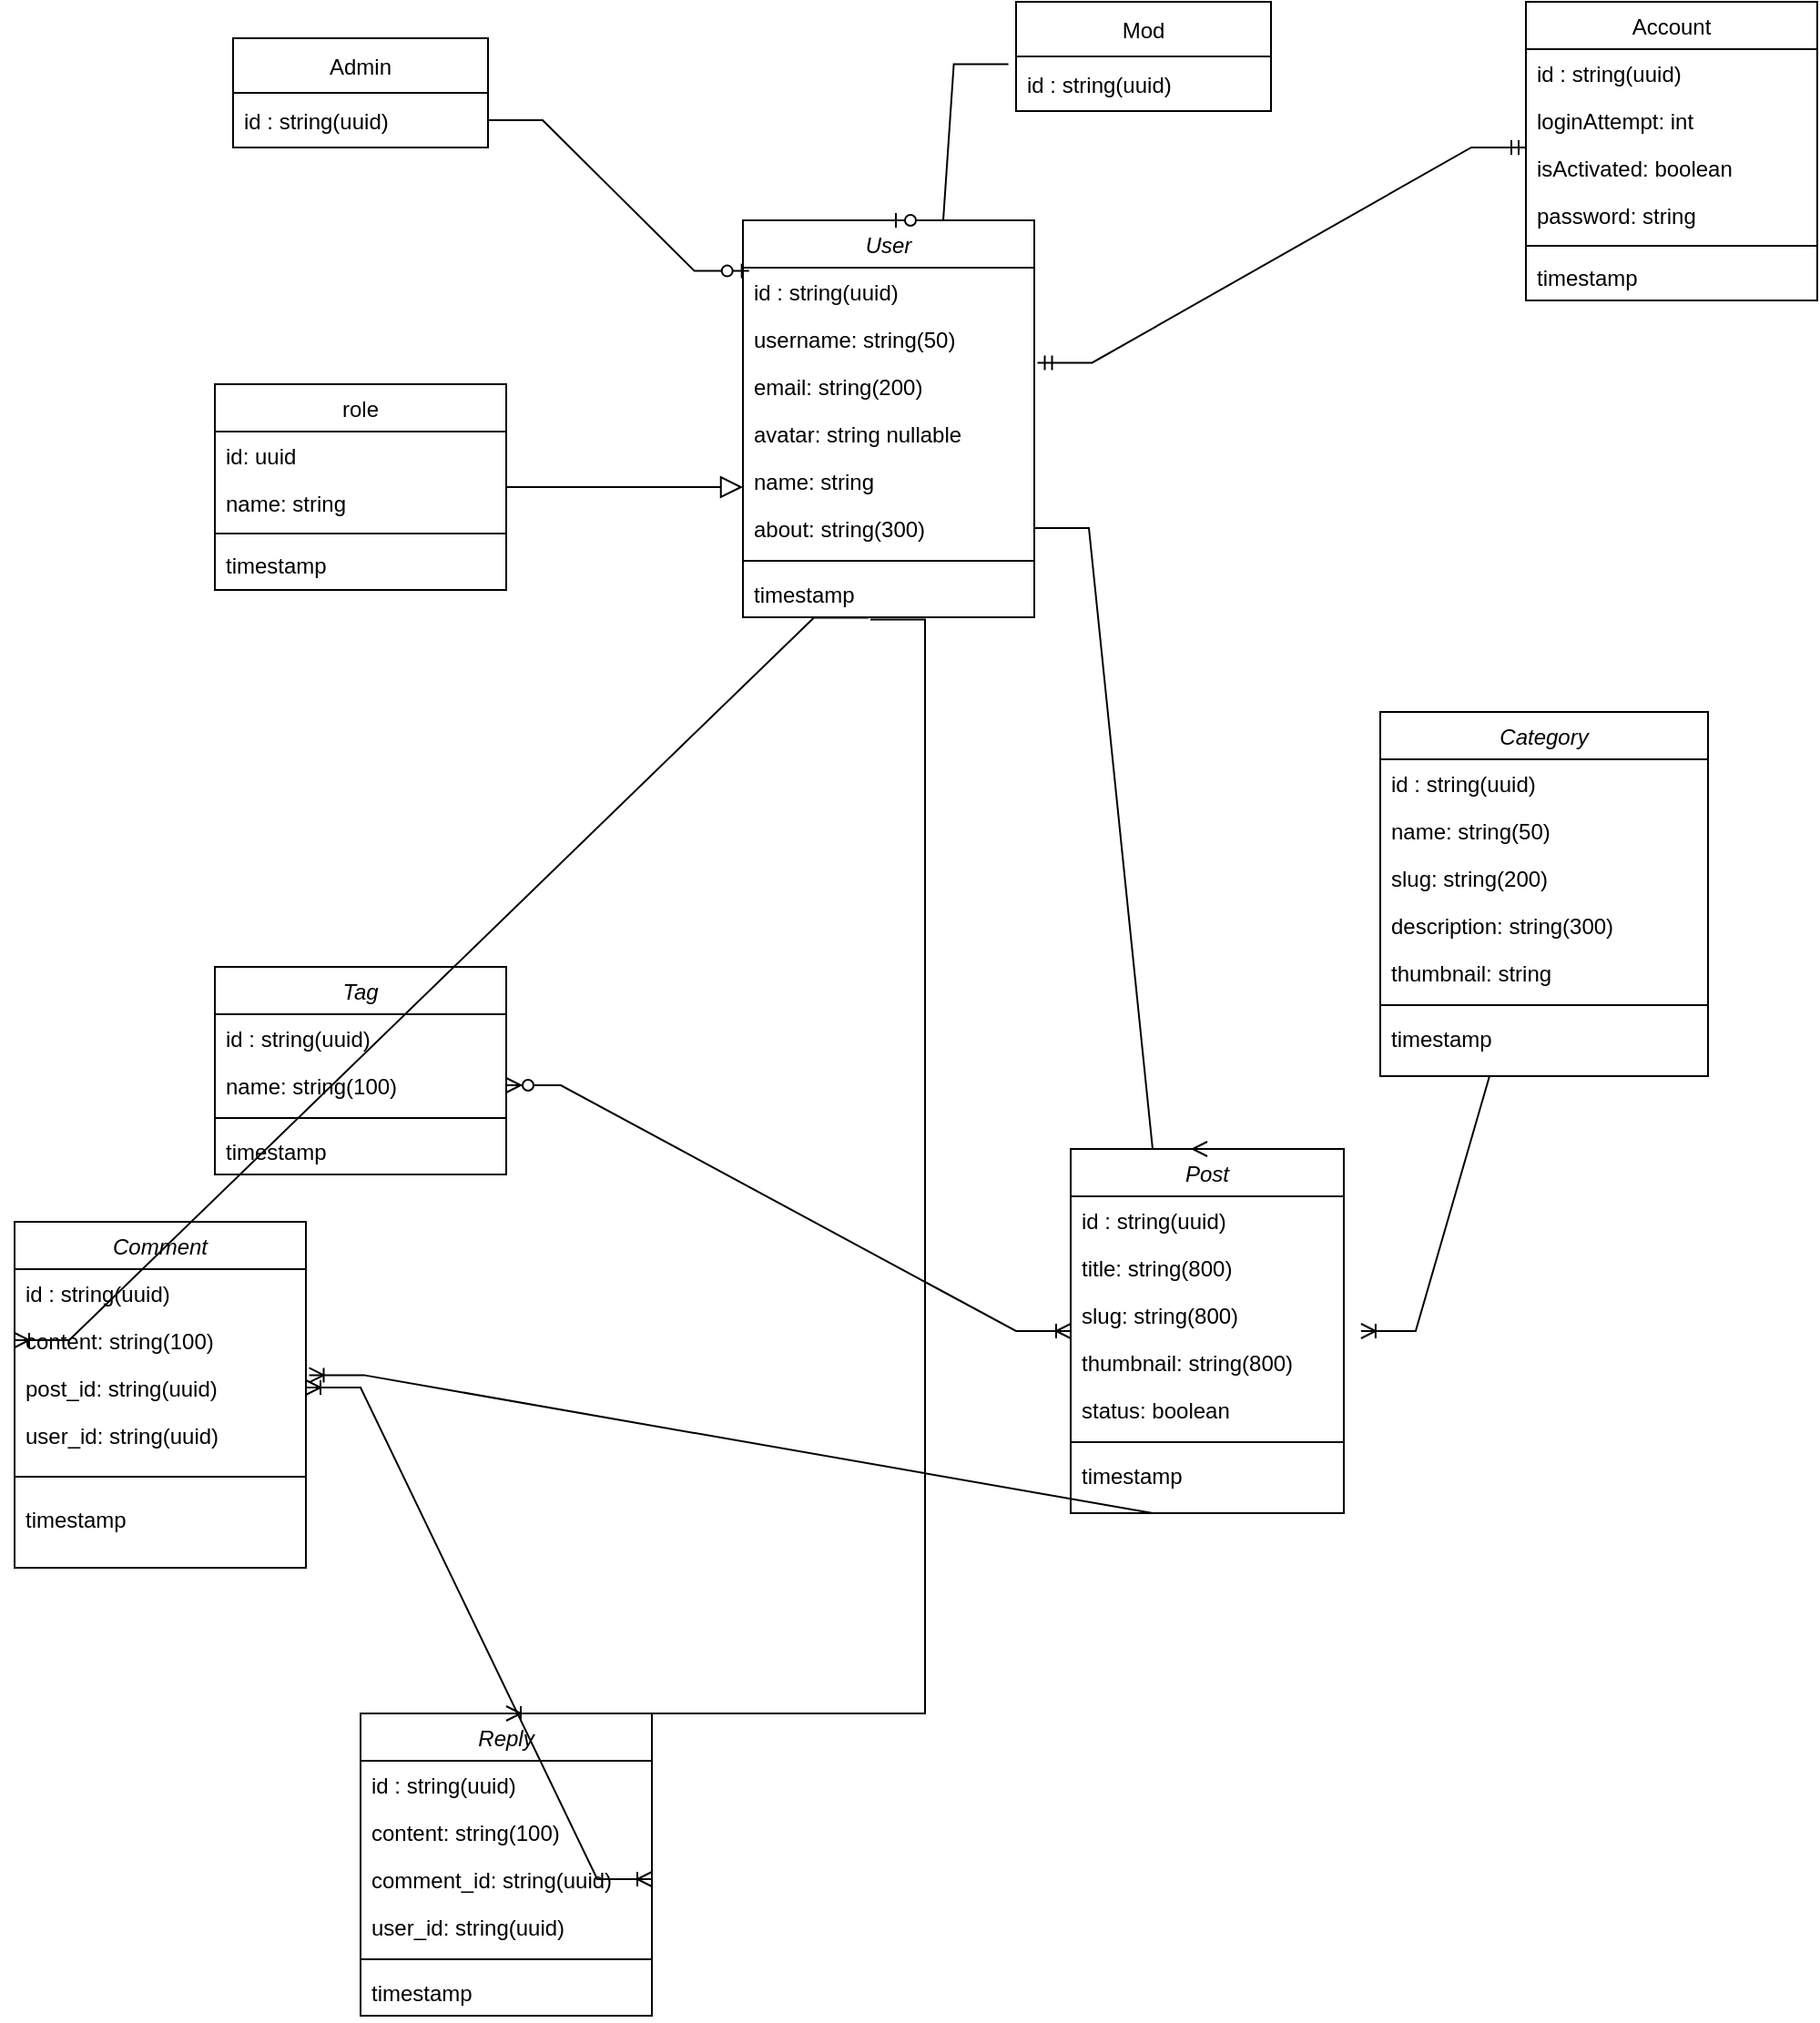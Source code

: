 <mxfile version="15.7.4" type="github">
  <diagram id="C5RBs43oDa-KdzZeNtuy" name="Auth">
    <mxGraphModel dx="-131" dy="547" grid="1" gridSize="10" guides="1" tooltips="1" connect="1" arrows="1" fold="1" page="1" pageScale="1" pageWidth="1169" pageHeight="1654" background="none" math="0" shadow="0">
      <root>
        <mxCell id="WIyWlLk6GJQsqaUBKTNV-0" />
        <mxCell id="WIyWlLk6GJQsqaUBKTNV-1" parent="WIyWlLk6GJQsqaUBKTNV-0" />
        <mxCell id="zkfFHV4jXpPFQw0GAbJ--6" value="role" style="swimlane;fontStyle=0;align=center;verticalAlign=top;childLayout=stackLayout;horizontal=1;startSize=26;horizontalStack=0;resizeParent=1;resizeLast=0;collapsible=1;marginBottom=0;rounded=0;shadow=0;strokeWidth=1;" parent="WIyWlLk6GJQsqaUBKTNV-1" vertex="1">
          <mxGeometry x="1880" y="590" width="160" height="113" as="geometry">
            <mxRectangle x="130" y="380" width="160" height="26" as="alternateBounds" />
          </mxGeometry>
        </mxCell>
        <mxCell id="zkfFHV4jXpPFQw0GAbJ--7" value="id: uuid" style="text;align=left;verticalAlign=top;spacingLeft=4;spacingRight=4;overflow=hidden;rotatable=0;points=[[0,0.5],[1,0.5]];portConstraint=eastwest;" parent="zkfFHV4jXpPFQw0GAbJ--6" vertex="1">
          <mxGeometry y="26" width="160" height="26" as="geometry" />
        </mxCell>
        <mxCell id="zkfFHV4jXpPFQw0GAbJ--8" value="name: string" style="text;align=left;verticalAlign=top;spacingLeft=4;spacingRight=4;overflow=hidden;rotatable=0;points=[[0,0.5],[1,0.5]];portConstraint=eastwest;rounded=0;shadow=0;html=0;" parent="zkfFHV4jXpPFQw0GAbJ--6" vertex="1">
          <mxGeometry y="52" width="160" height="26" as="geometry" />
        </mxCell>
        <mxCell id="zkfFHV4jXpPFQw0GAbJ--9" value="" style="line;html=1;strokeWidth=1;align=left;verticalAlign=middle;spacingTop=-1;spacingLeft=3;spacingRight=3;rotatable=0;labelPosition=right;points=[];portConstraint=eastwest;" parent="zkfFHV4jXpPFQw0GAbJ--6" vertex="1">
          <mxGeometry y="78" width="160" height="8" as="geometry" />
        </mxCell>
        <mxCell id="zkfFHV4jXpPFQw0GAbJ--11" value="timestamp" style="text;align=left;verticalAlign=top;spacingLeft=4;spacingRight=4;overflow=hidden;rotatable=0;points=[[0,0.5],[1,0.5]];portConstraint=eastwest;" parent="zkfFHV4jXpPFQw0GAbJ--6" vertex="1">
          <mxGeometry y="86" width="160" height="26" as="geometry" />
        </mxCell>
        <mxCell id="zkfFHV4jXpPFQw0GAbJ--0" value="User" style="swimlane;fontStyle=2;align=center;verticalAlign=top;childLayout=stackLayout;horizontal=1;startSize=26;horizontalStack=0;resizeParent=1;resizeLast=0;collapsible=1;marginBottom=0;rounded=0;shadow=0;strokeWidth=1;" parent="WIyWlLk6GJQsqaUBKTNV-1" vertex="1">
          <mxGeometry x="2170" y="500" width="160" height="218" as="geometry">
            <mxRectangle x="220" y="120" width="160" height="26" as="alternateBounds" />
          </mxGeometry>
        </mxCell>
        <mxCell id="zkfFHV4jXpPFQw0GAbJ--1" value="id : string(uuid)   " style="text;align=left;verticalAlign=top;spacingLeft=4;spacingRight=4;overflow=hidden;rotatable=0;points=[[0,0.5],[1,0.5]];portConstraint=eastwest;" parent="zkfFHV4jXpPFQw0GAbJ--0" vertex="1">
          <mxGeometry y="26" width="160" height="26" as="geometry" />
        </mxCell>
        <mxCell id="zkfFHV4jXpPFQw0GAbJ--2" value="username: string(50)" style="text;align=left;verticalAlign=top;spacingLeft=4;spacingRight=4;overflow=hidden;rotatable=0;points=[[0,0.5],[1,0.5]];portConstraint=eastwest;rounded=0;shadow=0;html=0;" parent="zkfFHV4jXpPFQw0GAbJ--0" vertex="1">
          <mxGeometry y="52" width="160" height="26" as="geometry" />
        </mxCell>
        <mxCell id="8ahOiuKOvg-2XxiuUH9s-10" value="email: string(200)" style="text;align=left;verticalAlign=top;spacingLeft=4;spacingRight=4;overflow=hidden;rotatable=0;points=[[0,0.5],[1,0.5]];portConstraint=eastwest;rounded=0;shadow=0;html=0;" parent="zkfFHV4jXpPFQw0GAbJ--0" vertex="1">
          <mxGeometry y="78" width="160" height="26" as="geometry" />
        </mxCell>
        <mxCell id="8ahOiuKOvg-2XxiuUH9s-11" value="avatar: string nullable" style="text;align=left;verticalAlign=top;spacingLeft=4;spacingRight=4;overflow=hidden;rotatable=0;points=[[0,0.5],[1,0.5]];portConstraint=eastwest;rounded=0;shadow=0;html=0;" parent="zkfFHV4jXpPFQw0GAbJ--0" vertex="1">
          <mxGeometry y="104" width="160" height="26" as="geometry" />
        </mxCell>
        <mxCell id="8ahOiuKOvg-2XxiuUH9s-13" value="name: string" style="text;align=left;verticalAlign=top;spacingLeft=4;spacingRight=4;overflow=hidden;rotatable=0;points=[[0,0.5],[1,0.5]];portConstraint=eastwest;rounded=0;shadow=0;html=0;" parent="zkfFHV4jXpPFQw0GAbJ--0" vertex="1">
          <mxGeometry y="130" width="160" height="26" as="geometry" />
        </mxCell>
        <mxCell id="8ahOiuKOvg-2XxiuUH9s-14" value="about: string(300)" style="text;align=left;verticalAlign=top;spacingLeft=4;spacingRight=4;overflow=hidden;rotatable=0;points=[[0,0.5],[1,0.5]];portConstraint=eastwest;rounded=0;shadow=0;html=0;" parent="zkfFHV4jXpPFQw0GAbJ--0" vertex="1">
          <mxGeometry y="156" width="160" height="26" as="geometry" />
        </mxCell>
        <mxCell id="zkfFHV4jXpPFQw0GAbJ--4" value="" style="line;html=1;strokeWidth=1;align=left;verticalAlign=middle;spacingTop=-1;spacingLeft=3;spacingRight=3;rotatable=0;labelPosition=right;points=[];portConstraint=eastwest;" parent="zkfFHV4jXpPFQw0GAbJ--0" vertex="1">
          <mxGeometry y="182" width="160" height="10" as="geometry" />
        </mxCell>
        <mxCell id="8ahOiuKOvg-2XxiuUH9s-12" value="timestamp" style="text;align=left;verticalAlign=top;spacingLeft=4;spacingRight=4;overflow=hidden;rotatable=0;points=[[0,0.5],[1,0.5]];portConstraint=eastwest;rounded=0;shadow=0;html=0;" parent="zkfFHV4jXpPFQw0GAbJ--0" vertex="1">
          <mxGeometry y="192" width="160" height="26" as="geometry" />
        </mxCell>
        <mxCell id="zkfFHV4jXpPFQw0GAbJ--12" value="" style="endArrow=block;endSize=10;endFill=0;shadow=0;strokeWidth=1;rounded=0;edgeStyle=elbowEdgeStyle;elbow=vertical;" parent="WIyWlLk6GJQsqaUBKTNV-1" source="zkfFHV4jXpPFQw0GAbJ--6" target="zkfFHV4jXpPFQw0GAbJ--0" edge="1">
          <mxGeometry width="160" relative="1" as="geometry">
            <mxPoint x="1920" y="303" as="sourcePoint" />
            <mxPoint x="1920" y="303" as="targetPoint" />
          </mxGeometry>
        </mxCell>
        <mxCell id="zkfFHV4jXpPFQw0GAbJ--17" value="Account" style="swimlane;fontStyle=0;align=center;verticalAlign=top;childLayout=stackLayout;horizontal=1;startSize=26;horizontalStack=0;resizeParent=1;resizeLast=0;collapsible=1;marginBottom=0;rounded=0;shadow=0;strokeWidth=1;" parent="WIyWlLk6GJQsqaUBKTNV-1" vertex="1">
          <mxGeometry x="2600" y="380" width="160" height="164" as="geometry">
            <mxRectangle x="550" y="140" width="160" height="26" as="alternateBounds" />
          </mxGeometry>
        </mxCell>
        <mxCell id="zkfFHV4jXpPFQw0GAbJ--18" value="id : string(uuid)   " style="text;align=left;verticalAlign=top;spacingLeft=4;spacingRight=4;overflow=hidden;rotatable=0;points=[[0,0.5],[1,0.5]];portConstraint=eastwest;" parent="zkfFHV4jXpPFQw0GAbJ--17" vertex="1">
          <mxGeometry y="26" width="160" height="26" as="geometry" />
        </mxCell>
        <mxCell id="zkfFHV4jXpPFQw0GAbJ--19" value="loginAttempt: int" style="text;align=left;verticalAlign=top;spacingLeft=4;spacingRight=4;overflow=hidden;rotatable=0;points=[[0,0.5],[1,0.5]];portConstraint=eastwest;rounded=0;shadow=0;html=0;" parent="zkfFHV4jXpPFQw0GAbJ--17" vertex="1">
          <mxGeometry y="52" width="160" height="26" as="geometry" />
        </mxCell>
        <mxCell id="zkfFHV4jXpPFQw0GAbJ--20" value="isActivated: boolean" style="text;align=left;verticalAlign=top;spacingLeft=4;spacingRight=4;overflow=hidden;rotatable=0;points=[[0,0.5],[1,0.5]];portConstraint=eastwest;rounded=0;shadow=0;html=0;" parent="zkfFHV4jXpPFQw0GAbJ--17" vertex="1">
          <mxGeometry y="78" width="160" height="26" as="geometry" />
        </mxCell>
        <mxCell id="ztOU8l-xPXGig7bsPqIB-9" value="password: string" style="text;align=left;verticalAlign=top;spacingLeft=4;spacingRight=4;overflow=hidden;rotatable=0;points=[[0,0.5],[1,0.5]];portConstraint=eastwest;" parent="zkfFHV4jXpPFQw0GAbJ--17" vertex="1">
          <mxGeometry y="104" width="160" height="26" as="geometry" />
        </mxCell>
        <mxCell id="zkfFHV4jXpPFQw0GAbJ--23" value="" style="line;html=1;strokeWidth=1;align=left;verticalAlign=middle;spacingTop=-1;spacingLeft=3;spacingRight=3;rotatable=0;labelPosition=right;points=[];portConstraint=eastwest;" parent="zkfFHV4jXpPFQw0GAbJ--17" vertex="1">
          <mxGeometry y="130" width="160" height="8" as="geometry" />
        </mxCell>
        <mxCell id="zkfFHV4jXpPFQw0GAbJ--24" value="timestamp" style="text;align=left;verticalAlign=top;spacingLeft=4;spacingRight=4;overflow=hidden;rotatable=0;points=[[0,0.5],[1,0.5]];portConstraint=eastwest;" parent="zkfFHV4jXpPFQw0GAbJ--17" vertex="1">
          <mxGeometry y="138" width="160" height="26" as="geometry" />
        </mxCell>
        <mxCell id="8ahOiuKOvg-2XxiuUH9s-16" value="Admin" style="swimlane;fontStyle=0;childLayout=stackLayout;horizontal=1;startSize=30;horizontalStack=0;resizeParent=1;resizeParentMax=0;resizeLast=0;collapsible=1;marginBottom=0;" parent="WIyWlLk6GJQsqaUBKTNV-1" vertex="1">
          <mxGeometry x="1890" y="400" width="140" height="60" as="geometry" />
        </mxCell>
        <mxCell id="8ahOiuKOvg-2XxiuUH9s-29" value="id : string(uuid)   " style="text;strokeColor=none;fillColor=none;align=left;verticalAlign=middle;spacingLeft=4;spacingRight=4;overflow=hidden;points=[[0,0.5],[1,0.5]];portConstraint=eastwest;rotatable=0;" parent="8ahOiuKOvg-2XxiuUH9s-16" vertex="1">
          <mxGeometry y="30" width="140" height="30" as="geometry" />
        </mxCell>
        <mxCell id="8ahOiuKOvg-2XxiuUH9s-23" value="Mod" style="swimlane;fontStyle=0;childLayout=stackLayout;horizontal=1;startSize=30;horizontalStack=0;resizeParent=1;resizeParentMax=0;resizeLast=0;collapsible=1;marginBottom=0;" parent="WIyWlLk6GJQsqaUBKTNV-1" vertex="1">
          <mxGeometry x="2320" y="380" width="140" height="60" as="geometry" />
        </mxCell>
        <mxCell id="8ahOiuKOvg-2XxiuUH9s-28" value="id : string(uuid)   " style="text;strokeColor=none;fillColor=none;align=left;verticalAlign=middle;spacingLeft=4;spacingRight=4;overflow=hidden;points=[[0,0.5],[1,0.5]];portConstraint=eastwest;rotatable=0;" parent="8ahOiuKOvg-2XxiuUH9s-23" vertex="1">
          <mxGeometry y="30" width="140" height="30" as="geometry" />
        </mxCell>
        <mxCell id="ztOU8l-xPXGig7bsPqIB-0" value="Post" style="swimlane;fontStyle=2;align=center;verticalAlign=top;childLayout=stackLayout;horizontal=1;startSize=26;horizontalStack=0;resizeParent=1;resizeLast=0;collapsible=1;marginBottom=0;rounded=0;shadow=0;strokeWidth=1;" parent="WIyWlLk6GJQsqaUBKTNV-1" vertex="1">
          <mxGeometry x="2350" y="1010" width="150" height="200" as="geometry">
            <mxRectangle x="220" y="120" width="160" height="26" as="alternateBounds" />
          </mxGeometry>
        </mxCell>
        <mxCell id="ztOU8l-xPXGig7bsPqIB-1" value="id : string(uuid)   " style="text;align=left;verticalAlign=top;spacingLeft=4;spacingRight=4;overflow=hidden;rotatable=0;points=[[0,0.5],[1,0.5]];portConstraint=eastwest;" parent="ztOU8l-xPXGig7bsPqIB-0" vertex="1">
          <mxGeometry y="26" width="150" height="26" as="geometry" />
        </mxCell>
        <mxCell id="ztOU8l-xPXGig7bsPqIB-2" value="title: string(800)" style="text;align=left;verticalAlign=top;spacingLeft=4;spacingRight=4;overflow=hidden;rotatable=0;points=[[0,0.5],[1,0.5]];portConstraint=eastwest;rounded=0;shadow=0;html=0;" parent="ztOU8l-xPXGig7bsPqIB-0" vertex="1">
          <mxGeometry y="52" width="150" height="26" as="geometry" />
        </mxCell>
        <mxCell id="ztOU8l-xPXGig7bsPqIB-3" value="slug: string(800)" style="text;align=left;verticalAlign=top;spacingLeft=4;spacingRight=4;overflow=hidden;rotatable=0;points=[[0,0.5],[1,0.5]];portConstraint=eastwest;rounded=0;shadow=0;html=0;" parent="ztOU8l-xPXGig7bsPqIB-0" vertex="1">
          <mxGeometry y="78" width="150" height="26" as="geometry" />
        </mxCell>
        <mxCell id="ztOU8l-xPXGig7bsPqIB-4" value="thumbnail: string(800)" style="text;align=left;verticalAlign=top;spacingLeft=4;spacingRight=4;overflow=hidden;rotatable=0;points=[[0,0.5],[1,0.5]];portConstraint=eastwest;rounded=0;shadow=0;html=0;" parent="ztOU8l-xPXGig7bsPqIB-0" vertex="1">
          <mxGeometry y="104" width="150" height="26" as="geometry" />
        </mxCell>
        <mxCell id="ztOU8l-xPXGig7bsPqIB-5" value="status: boolean" style="text;align=left;verticalAlign=top;spacingLeft=4;spacingRight=4;overflow=hidden;rotatable=0;points=[[0,0.5],[1,0.5]];portConstraint=eastwest;rounded=0;shadow=0;html=0;" parent="ztOU8l-xPXGig7bsPqIB-0" vertex="1">
          <mxGeometry y="130" width="150" height="26" as="geometry" />
        </mxCell>
        <mxCell id="ztOU8l-xPXGig7bsPqIB-7" value="" style="line;html=1;strokeWidth=1;align=left;verticalAlign=middle;spacingTop=-1;spacingLeft=3;spacingRight=3;rotatable=0;labelPosition=right;points=[];portConstraint=eastwest;" parent="ztOU8l-xPXGig7bsPqIB-0" vertex="1">
          <mxGeometry y="156" width="150" height="10" as="geometry" />
        </mxCell>
        <mxCell id="ztOU8l-xPXGig7bsPqIB-8" value="timestamp" style="text;align=left;verticalAlign=top;spacingLeft=4;spacingRight=4;overflow=hidden;rotatable=0;points=[[0,0.5],[1,0.5]];portConstraint=eastwest;rounded=0;shadow=0;html=0;" parent="ztOU8l-xPXGig7bsPqIB-0" vertex="1">
          <mxGeometry y="166" width="150" height="26" as="geometry" />
        </mxCell>
        <mxCell id="fmTZD8M50XWUZWe3kRX2-0" value="Category" style="swimlane;fontStyle=2;align=center;verticalAlign=top;childLayout=stackLayout;horizontal=1;startSize=26;horizontalStack=0;resizeParent=1;resizeLast=0;collapsible=1;marginBottom=0;rounded=0;shadow=0;strokeWidth=1;" parent="WIyWlLk6GJQsqaUBKTNV-1" vertex="1">
          <mxGeometry x="2520" y="770" width="180" height="200" as="geometry">
            <mxRectangle x="220" y="120" width="160" height="26" as="alternateBounds" />
          </mxGeometry>
        </mxCell>
        <mxCell id="fmTZD8M50XWUZWe3kRX2-1" value="id : string(uuid)   " style="text;align=left;verticalAlign=top;spacingLeft=4;spacingRight=4;overflow=hidden;rotatable=0;points=[[0,0.5],[1,0.5]];portConstraint=eastwest;" parent="fmTZD8M50XWUZWe3kRX2-0" vertex="1">
          <mxGeometry y="26" width="180" height="26" as="geometry" />
        </mxCell>
        <mxCell id="fmTZD8M50XWUZWe3kRX2-2" value="name: string(50)" style="text;align=left;verticalAlign=top;spacingLeft=4;spacingRight=4;overflow=hidden;rotatable=0;points=[[0,0.5],[1,0.5]];portConstraint=eastwest;rounded=0;shadow=0;html=0;" parent="fmTZD8M50XWUZWe3kRX2-0" vertex="1">
          <mxGeometry y="52" width="180" height="26" as="geometry" />
        </mxCell>
        <mxCell id="fmTZD8M50XWUZWe3kRX2-3" value="slug: string(200)" style="text;align=left;verticalAlign=top;spacingLeft=4;spacingRight=4;overflow=hidden;rotatable=0;points=[[0,0.5],[1,0.5]];portConstraint=eastwest;rounded=0;shadow=0;html=0;" parent="fmTZD8M50XWUZWe3kRX2-0" vertex="1">
          <mxGeometry y="78" width="180" height="26" as="geometry" />
        </mxCell>
        <mxCell id="fmTZD8M50XWUZWe3kRX2-4" value="description: string(300)" style="text;align=left;verticalAlign=top;spacingLeft=4;spacingRight=4;overflow=hidden;rotatable=0;points=[[0,0.5],[1,0.5]];portConstraint=eastwest;rounded=0;shadow=0;html=0;" parent="fmTZD8M50XWUZWe3kRX2-0" vertex="1">
          <mxGeometry y="104" width="180" height="26" as="geometry" />
        </mxCell>
        <mxCell id="fmTZD8M50XWUZWe3kRX2-5" value="thumbnail: string" style="text;align=left;verticalAlign=top;spacingLeft=4;spacingRight=4;overflow=hidden;rotatable=0;points=[[0,0.5],[1,0.5]];portConstraint=eastwest;rounded=0;shadow=0;html=0;" parent="fmTZD8M50XWUZWe3kRX2-0" vertex="1">
          <mxGeometry y="130" width="180" height="26" as="geometry" />
        </mxCell>
        <mxCell id="fmTZD8M50XWUZWe3kRX2-7" value="" style="line;html=1;strokeWidth=1;align=left;verticalAlign=middle;spacingTop=-1;spacingLeft=3;spacingRight=3;rotatable=0;labelPosition=right;points=[];portConstraint=eastwest;" parent="fmTZD8M50XWUZWe3kRX2-0" vertex="1">
          <mxGeometry y="156" width="180" height="10" as="geometry" />
        </mxCell>
        <mxCell id="fmTZD8M50XWUZWe3kRX2-8" value="timestamp" style="text;align=left;verticalAlign=top;spacingLeft=4;spacingRight=4;overflow=hidden;rotatable=0;points=[[0,0.5],[1,0.5]];portConstraint=eastwest;rounded=0;shadow=0;html=0;" parent="fmTZD8M50XWUZWe3kRX2-0" vertex="1">
          <mxGeometry y="166" width="180" height="26" as="geometry" />
        </mxCell>
        <mxCell id="fmTZD8M50XWUZWe3kRX2-13" value="Tag" style="swimlane;fontStyle=2;align=center;verticalAlign=top;childLayout=stackLayout;horizontal=1;startSize=26;horizontalStack=0;resizeParent=1;resizeLast=0;collapsible=1;marginBottom=0;rounded=0;shadow=0;strokeWidth=1;" parent="WIyWlLk6GJQsqaUBKTNV-1" vertex="1">
          <mxGeometry x="1880" y="910" width="160" height="114" as="geometry">
            <mxRectangle x="220" y="120" width="160" height="26" as="alternateBounds" />
          </mxGeometry>
        </mxCell>
        <mxCell id="fmTZD8M50XWUZWe3kRX2-14" value="id : string(uuid)   " style="text;align=left;verticalAlign=top;spacingLeft=4;spacingRight=4;overflow=hidden;rotatable=0;points=[[0,0.5],[1,0.5]];portConstraint=eastwest;" parent="fmTZD8M50XWUZWe3kRX2-13" vertex="1">
          <mxGeometry y="26" width="160" height="26" as="geometry" />
        </mxCell>
        <mxCell id="fmTZD8M50XWUZWe3kRX2-15" value="name: string(100)" style="text;align=left;verticalAlign=top;spacingLeft=4;spacingRight=4;overflow=hidden;rotatable=0;points=[[0,0.5],[1,0.5]];portConstraint=eastwest;rounded=0;shadow=0;html=0;" parent="fmTZD8M50XWUZWe3kRX2-13" vertex="1">
          <mxGeometry y="52" width="160" height="26" as="geometry" />
        </mxCell>
        <mxCell id="fmTZD8M50XWUZWe3kRX2-19" value="" style="line;html=1;strokeWidth=1;align=left;verticalAlign=middle;spacingTop=-1;spacingLeft=3;spacingRight=3;rotatable=0;labelPosition=right;points=[];portConstraint=eastwest;" parent="fmTZD8M50XWUZWe3kRX2-13" vertex="1">
          <mxGeometry y="78" width="160" height="10" as="geometry" />
        </mxCell>
        <mxCell id="fmTZD8M50XWUZWe3kRX2-20" value="timestamp" style="text;align=left;verticalAlign=top;spacingLeft=4;spacingRight=4;overflow=hidden;rotatable=0;points=[[0,0.5],[1,0.5]];portConstraint=eastwest;rounded=0;shadow=0;html=0;" parent="fmTZD8M50XWUZWe3kRX2-13" vertex="1">
          <mxGeometry y="88" width="160" height="26" as="geometry" />
        </mxCell>
        <mxCell id="zjkfAK5zAED2k3VXuYGm-0" value="Comment" style="swimlane;fontStyle=2;align=center;verticalAlign=top;childLayout=stackLayout;horizontal=1;startSize=26;horizontalStack=0;resizeParent=1;resizeLast=0;collapsible=1;marginBottom=0;rounded=0;shadow=0;strokeWidth=1;" vertex="1" parent="WIyWlLk6GJQsqaUBKTNV-1">
          <mxGeometry x="1770" y="1050" width="160" height="190" as="geometry">
            <mxRectangle x="220" y="120" width="160" height="26" as="alternateBounds" />
          </mxGeometry>
        </mxCell>
        <mxCell id="zjkfAK5zAED2k3VXuYGm-1" value="id : string(uuid)   " style="text;align=left;verticalAlign=top;spacingLeft=4;spacingRight=4;overflow=hidden;rotatable=0;points=[[0,0.5],[1,0.5]];portConstraint=eastwest;" vertex="1" parent="zjkfAK5zAED2k3VXuYGm-0">
          <mxGeometry y="26" width="160" height="26" as="geometry" />
        </mxCell>
        <mxCell id="zjkfAK5zAED2k3VXuYGm-2" value="content: string(100)" style="text;align=left;verticalAlign=top;spacingLeft=4;spacingRight=4;overflow=hidden;rotatable=0;points=[[0,0.5],[1,0.5]];portConstraint=eastwest;rounded=0;shadow=0;html=0;" vertex="1" parent="zjkfAK5zAED2k3VXuYGm-0">
          <mxGeometry y="52" width="160" height="26" as="geometry" />
        </mxCell>
        <mxCell id="zjkfAK5zAED2k3VXuYGm-17" value="post_id: string(uuid)" style="text;align=left;verticalAlign=top;spacingLeft=4;spacingRight=4;overflow=hidden;rotatable=0;points=[[0,0.5],[1,0.5]];portConstraint=eastwest;rounded=0;shadow=0;html=0;" vertex="1" parent="zjkfAK5zAED2k3VXuYGm-0">
          <mxGeometry y="78" width="160" height="26" as="geometry" />
        </mxCell>
        <mxCell id="zjkfAK5zAED2k3VXuYGm-18" value="user_id: string(uuid)" style="text;align=left;verticalAlign=top;spacingLeft=4;spacingRight=4;overflow=hidden;rotatable=0;points=[[0,0.5],[1,0.5]];portConstraint=eastwest;rounded=0;shadow=0;html=0;" vertex="1" parent="zjkfAK5zAED2k3VXuYGm-0">
          <mxGeometry y="104" width="160" height="26" as="geometry" />
        </mxCell>
        <mxCell id="zjkfAK5zAED2k3VXuYGm-3" value="" style="line;html=1;strokeWidth=1;align=left;verticalAlign=middle;spacingTop=-1;spacingLeft=3;spacingRight=3;rotatable=0;labelPosition=right;points=[];portConstraint=eastwest;" vertex="1" parent="zjkfAK5zAED2k3VXuYGm-0">
          <mxGeometry y="130" width="160" height="20" as="geometry" />
        </mxCell>
        <mxCell id="zjkfAK5zAED2k3VXuYGm-4" value="timestamp" style="text;align=left;verticalAlign=top;spacingLeft=4;spacingRight=4;overflow=hidden;rotatable=0;points=[[0,0.5],[1,0.5]];portConstraint=eastwest;rounded=0;shadow=0;html=0;" vertex="1" parent="zjkfAK5zAED2k3VXuYGm-0">
          <mxGeometry y="150" width="160" height="30" as="geometry" />
        </mxCell>
        <mxCell id="zjkfAK5zAED2k3VXuYGm-7" value="Reply" style="swimlane;fontStyle=2;align=center;verticalAlign=top;childLayout=stackLayout;horizontal=1;startSize=26;horizontalStack=0;resizeParent=1;resizeLast=0;collapsible=1;marginBottom=0;rounded=0;shadow=0;strokeWidth=1;" vertex="1" parent="WIyWlLk6GJQsqaUBKTNV-1">
          <mxGeometry x="1960" y="1320" width="160" height="166" as="geometry">
            <mxRectangle x="220" y="120" width="160" height="26" as="alternateBounds" />
          </mxGeometry>
        </mxCell>
        <mxCell id="zjkfAK5zAED2k3VXuYGm-8" value="id : string(uuid)   " style="text;align=left;verticalAlign=top;spacingLeft=4;spacingRight=4;overflow=hidden;rotatable=0;points=[[0,0.5],[1,0.5]];portConstraint=eastwest;" vertex="1" parent="zjkfAK5zAED2k3VXuYGm-7">
          <mxGeometry y="26" width="160" height="26" as="geometry" />
        </mxCell>
        <mxCell id="zjkfAK5zAED2k3VXuYGm-9" value="content: string(100)" style="text;align=left;verticalAlign=top;spacingLeft=4;spacingRight=4;overflow=hidden;rotatable=0;points=[[0,0.5],[1,0.5]];portConstraint=eastwest;rounded=0;shadow=0;html=0;" vertex="1" parent="zjkfAK5zAED2k3VXuYGm-7">
          <mxGeometry y="52" width="160" height="26" as="geometry" />
        </mxCell>
        <mxCell id="zjkfAK5zAED2k3VXuYGm-19" value="comment_id: string(uuid)" style="text;align=left;verticalAlign=top;spacingLeft=4;spacingRight=4;overflow=hidden;rotatable=0;points=[[0,0.5],[1,0.5]];portConstraint=eastwest;rounded=0;shadow=0;html=0;" vertex="1" parent="zjkfAK5zAED2k3VXuYGm-7">
          <mxGeometry y="78" width="160" height="26" as="geometry" />
        </mxCell>
        <mxCell id="zjkfAK5zAED2k3VXuYGm-20" value="user_id: string(uuid)" style="text;align=left;verticalAlign=top;spacingLeft=4;spacingRight=4;overflow=hidden;rotatable=0;points=[[0,0.5],[1,0.5]];portConstraint=eastwest;rounded=0;shadow=0;html=0;" vertex="1" parent="zjkfAK5zAED2k3VXuYGm-7">
          <mxGeometry y="104" width="160" height="26" as="geometry" />
        </mxCell>
        <mxCell id="zjkfAK5zAED2k3VXuYGm-10" value="" style="line;html=1;strokeWidth=1;align=left;verticalAlign=middle;spacingTop=-1;spacingLeft=3;spacingRight=3;rotatable=0;labelPosition=right;points=[];portConstraint=eastwest;" vertex="1" parent="zjkfAK5zAED2k3VXuYGm-7">
          <mxGeometry y="130" width="160" height="10" as="geometry" />
        </mxCell>
        <mxCell id="zjkfAK5zAED2k3VXuYGm-11" value="timestamp" style="text;align=left;verticalAlign=top;spacingLeft=4;spacingRight=4;overflow=hidden;rotatable=0;points=[[0,0.5],[1,0.5]];portConstraint=eastwest;rounded=0;shadow=0;html=0;" vertex="1" parent="zjkfAK5zAED2k3VXuYGm-7">
          <mxGeometry y="140" width="160" height="26" as="geometry" />
        </mxCell>
        <mxCell id="zjkfAK5zAED2k3VXuYGm-21" value="" style="edgeStyle=entityRelationEdgeStyle;fontSize=12;html=1;endArrow=ERoneToMany;startArrow=ERoneToMany;rounded=0;exitX=1;exitY=0.5;exitDx=0;exitDy=0;entryX=1;entryY=0.5;entryDx=0;entryDy=0;" edge="1" parent="WIyWlLk6GJQsqaUBKTNV-1" source="zjkfAK5zAED2k3VXuYGm-19" target="zjkfAK5zAED2k3VXuYGm-17">
          <mxGeometry width="100" height="100" relative="1" as="geometry">
            <mxPoint x="2050" y="1370" as="sourcePoint" />
            <mxPoint x="2150" y="1270" as="targetPoint" />
          </mxGeometry>
        </mxCell>
        <mxCell id="zjkfAK5zAED2k3VXuYGm-22" value="" style="edgeStyle=entityRelationEdgeStyle;fontSize=12;html=1;endArrow=ERoneToMany;rounded=0;entryX=0.5;entryY=0;entryDx=0;entryDy=0;" edge="1" parent="WIyWlLk6GJQsqaUBKTNV-1" target="zjkfAK5zAED2k3VXuYGm-7">
          <mxGeometry width="100" height="100" relative="1" as="geometry">
            <mxPoint x="2240" y="719.2" as="sourcePoint" />
            <mxPoint x="1870" y="1280.8" as="targetPoint" />
          </mxGeometry>
        </mxCell>
        <mxCell id="zjkfAK5zAED2k3VXuYGm-23" value="" style="edgeStyle=entityRelationEdgeStyle;fontSize=12;html=1;endArrow=ERoneToMany;rounded=0;exitX=0.431;exitY=1.008;exitDx=0;exitDy=0;exitPerimeter=0;entryX=0;entryY=0.5;entryDx=0;entryDy=0;" edge="1" parent="WIyWlLk6GJQsqaUBKTNV-1" source="8ahOiuKOvg-2XxiuUH9s-12" target="zjkfAK5zAED2k3VXuYGm-2">
          <mxGeometry width="100" height="100" relative="1" as="geometry">
            <mxPoint x="2010" y="1190" as="sourcePoint" />
            <mxPoint x="2110" y="1090" as="targetPoint" />
          </mxGeometry>
        </mxCell>
        <mxCell id="zjkfAK5zAED2k3VXuYGm-24" value="" style="edgeStyle=entityRelationEdgeStyle;fontSize=12;html=1;endArrow=ERoneToMany;rounded=0;exitX=0.5;exitY=1;exitDx=0;exitDy=0;entryX=1.011;entryY=0.238;entryDx=0;entryDy=0;entryPerimeter=0;" edge="1" parent="WIyWlLk6GJQsqaUBKTNV-1" source="ztOU8l-xPXGig7bsPqIB-0" target="zjkfAK5zAED2k3VXuYGm-17">
          <mxGeometry width="100" height="100" relative="1" as="geometry">
            <mxPoint x="2050" y="1240" as="sourcePoint" />
            <mxPoint x="2150" y="1140" as="targetPoint" />
          </mxGeometry>
        </mxCell>
        <mxCell id="zjkfAK5zAED2k3VXuYGm-25" value="" style="edgeStyle=entityRelationEdgeStyle;fontSize=12;html=1;endArrow=ERoneToMany;startArrow=ERzeroToMany;rounded=0;entryX=0;entryY=0.846;entryDx=0;entryDy=0;entryPerimeter=0;exitX=1;exitY=0.5;exitDx=0;exitDy=0;" edge="1" parent="WIyWlLk6GJQsqaUBKTNV-1" source="fmTZD8M50XWUZWe3kRX2-15" target="ztOU8l-xPXGig7bsPqIB-3">
          <mxGeometry width="100" height="100" relative="1" as="geometry">
            <mxPoint x="2040" y="1080" as="sourcePoint" />
            <mxPoint x="2140" y="980" as="targetPoint" />
          </mxGeometry>
        </mxCell>
        <mxCell id="zjkfAK5zAED2k3VXuYGm-26" value="" style="edgeStyle=entityRelationEdgeStyle;fontSize=12;html=1;endArrow=ERoneToMany;rounded=0;exitX=0.5;exitY=1;exitDx=0;exitDy=0;entryX=1.063;entryY=-0.154;entryDx=0;entryDy=0;entryPerimeter=0;" edge="1" parent="WIyWlLk6GJQsqaUBKTNV-1" source="fmTZD8M50XWUZWe3kRX2-0" target="ztOU8l-xPXGig7bsPqIB-4">
          <mxGeometry width="100" height="100" relative="1" as="geometry">
            <mxPoint x="2610" y="1200" as="sourcePoint" />
            <mxPoint x="2710" y="1100" as="targetPoint" />
          </mxGeometry>
        </mxCell>
        <mxCell id="zjkfAK5zAED2k3VXuYGm-27" value="" style="edgeStyle=entityRelationEdgeStyle;fontSize=12;html=1;endArrow=ERmany;rounded=0;exitX=1;exitY=0.5;exitDx=0;exitDy=0;entryX=0.5;entryY=0;entryDx=0;entryDy=0;" edge="1" parent="WIyWlLk6GJQsqaUBKTNV-1" source="8ahOiuKOvg-2XxiuUH9s-14" target="ztOU8l-xPXGig7bsPqIB-0">
          <mxGeometry width="100" height="100" relative="1" as="geometry">
            <mxPoint x="2180" y="920" as="sourcePoint" />
            <mxPoint x="2280" y="820" as="targetPoint" />
          </mxGeometry>
        </mxCell>
        <mxCell id="zjkfAK5zAED2k3VXuYGm-28" value="" style="edgeStyle=entityRelationEdgeStyle;fontSize=12;html=1;endArrow=ERzeroToOne;endFill=1;rounded=0;exitX=1;exitY=0.5;exitDx=0;exitDy=0;entryX=0.021;entryY=0.069;entryDx=0;entryDy=0;entryPerimeter=0;" edge="1" parent="WIyWlLk6GJQsqaUBKTNV-1" source="8ahOiuKOvg-2XxiuUH9s-29" target="zkfFHV4jXpPFQw0GAbJ--1">
          <mxGeometry width="100" height="100" relative="1" as="geometry">
            <mxPoint x="2180" y="620" as="sourcePoint" />
            <mxPoint x="2280" y="520" as="targetPoint" />
          </mxGeometry>
        </mxCell>
        <mxCell id="zjkfAK5zAED2k3VXuYGm-29" value="" style="edgeStyle=entityRelationEdgeStyle;fontSize=12;html=1;endArrow=ERzeroToOne;endFill=1;rounded=0;exitX=-0.03;exitY=0.14;exitDx=0;exitDy=0;exitPerimeter=0;entryX=0.5;entryY=0;entryDx=0;entryDy=0;" edge="1" parent="WIyWlLk6GJQsqaUBKTNV-1" source="8ahOiuKOvg-2XxiuUH9s-28" target="zkfFHV4jXpPFQw0GAbJ--0">
          <mxGeometry width="100" height="100" relative="1" as="geometry">
            <mxPoint x="2170" y="450" as="sourcePoint" />
            <mxPoint x="2270" y="350" as="targetPoint" />
          </mxGeometry>
        </mxCell>
        <mxCell id="zjkfAK5zAED2k3VXuYGm-30" value="" style="edgeStyle=entityRelationEdgeStyle;fontSize=12;html=1;endArrow=ERmandOne;startArrow=ERmandOne;rounded=0;exitX=1.011;exitY=0.008;exitDx=0;exitDy=0;exitPerimeter=0;" edge="1" parent="WIyWlLk6GJQsqaUBKTNV-1" source="8ahOiuKOvg-2XxiuUH9s-10">
          <mxGeometry width="100" height="100" relative="1" as="geometry">
            <mxPoint x="2500" y="560" as="sourcePoint" />
            <mxPoint x="2600" y="460" as="targetPoint" />
          </mxGeometry>
        </mxCell>
      </root>
    </mxGraphModel>
  </diagram>
</mxfile>
